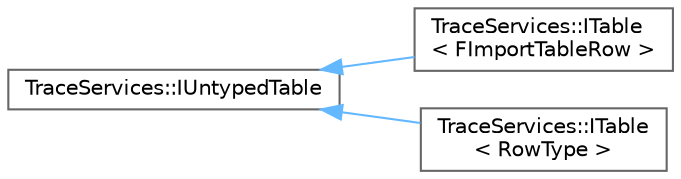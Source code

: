 digraph "Graphical Class Hierarchy"
{
 // INTERACTIVE_SVG=YES
 // LATEX_PDF_SIZE
  bgcolor="transparent";
  edge [fontname=Helvetica,fontsize=10,labelfontname=Helvetica,labelfontsize=10];
  node [fontname=Helvetica,fontsize=10,shape=box,height=0.2,width=0.4];
  rankdir="LR";
  Node0 [id="Node000000",label="TraceServices::IUntypedTable",height=0.2,width=0.4,color="grey40", fillcolor="white", style="filled",URL="$de/daa/classTraceServices_1_1IUntypedTable.html",tooltip=" "];
  Node0 -> Node1 [id="edge8354_Node000000_Node000001",dir="back",color="steelblue1",style="solid",tooltip=" "];
  Node1 [id="Node000001",label="TraceServices::ITable\l\< FImportTableRow \>",height=0.2,width=0.4,color="grey40", fillcolor="white", style="filled",URL="$de/d11/classTraceServices_1_1ITable.html",tooltip=" "];
  Node0 -> Node2 [id="edge8355_Node000000_Node000002",dir="back",color="steelblue1",style="solid",tooltip=" "];
  Node2 [id="Node000002",label="TraceServices::ITable\l\< RowType \>",height=0.2,width=0.4,color="grey40", fillcolor="white", style="filled",URL="$de/d11/classTraceServices_1_1ITable.html",tooltip=" "];
}
